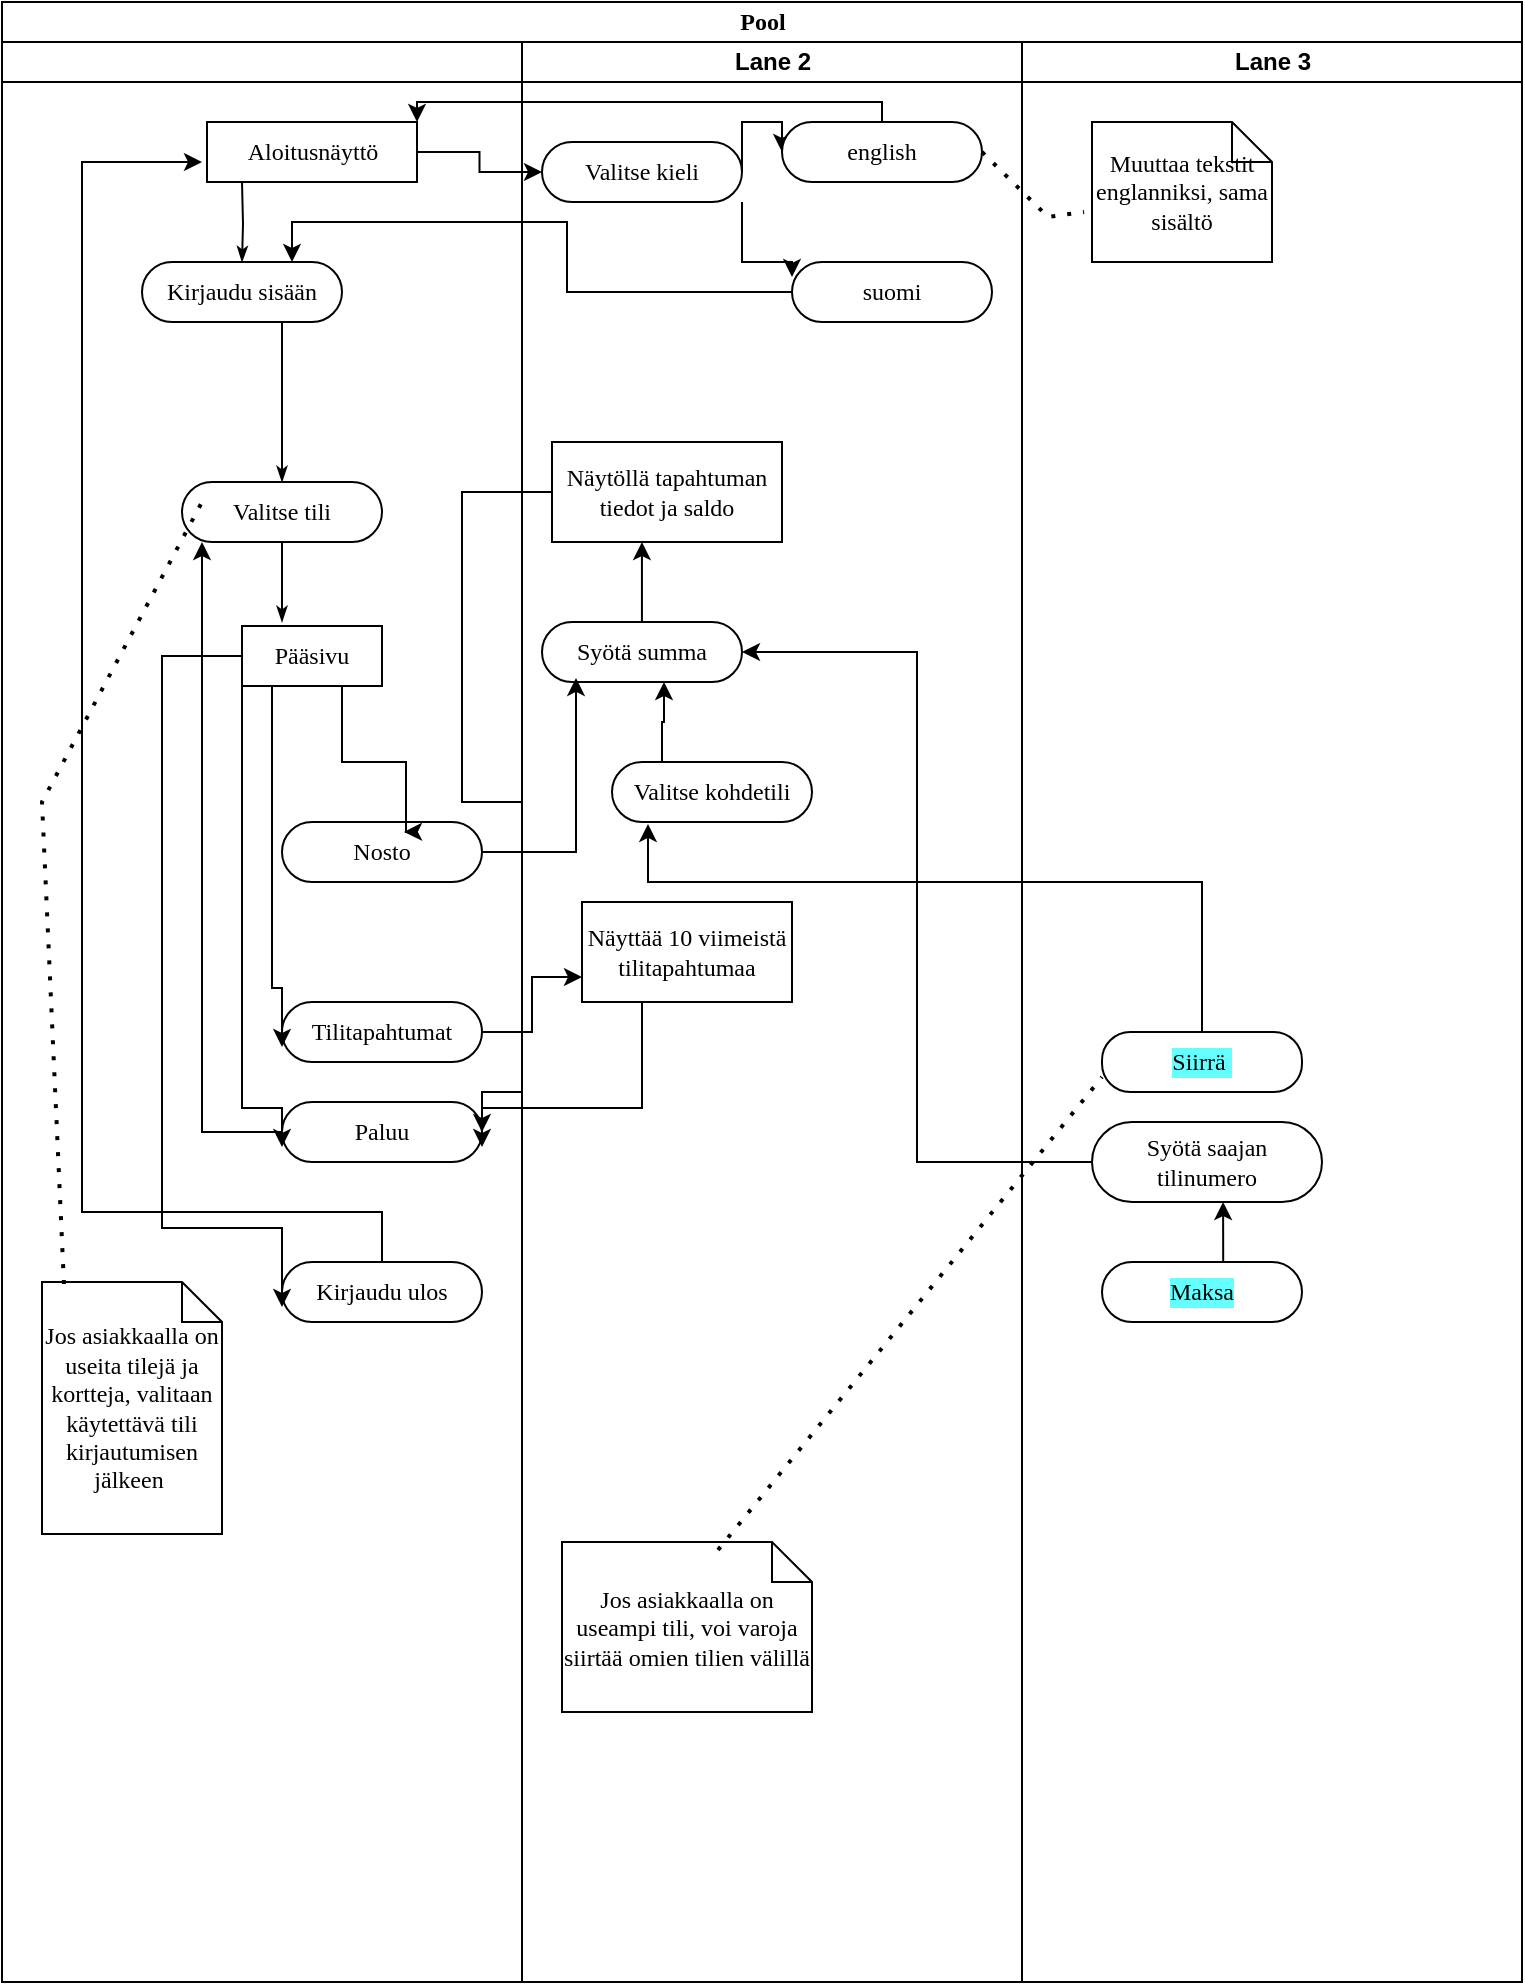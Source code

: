<mxfile version="26.0.5">
  <diagram name="Page-1" id="0783ab3e-0a74-02c8-0abd-f7b4e66b4bec">
    <mxGraphModel dx="1434" dy="866" grid="1" gridSize="10" guides="1" tooltips="1" connect="1" arrows="1" fold="1" page="1" pageScale="1" pageWidth="850" pageHeight="1100" background="none" math="0" shadow="0">
      <root>
        <mxCell id="0" />
        <mxCell id="1" parent="0" />
        <mxCell id="1c1d494c118603dd-1" value="Pool" style="swimlane;html=1;childLayout=stackLayout;startSize=20;rounded=0;shadow=0;comic=0;labelBackgroundColor=none;strokeWidth=1;fontFamily=Verdana;fontSize=12;align=center;" parent="1" vertex="1">
          <mxGeometry x="40" y="10" width="760" height="990" as="geometry" />
        </mxCell>
        <mxCell id="1c1d494c118603dd-2" value="" style="swimlane;html=1;startSize=20;" parent="1c1d494c118603dd-1" vertex="1">
          <mxGeometry y="20" width="260" height="970" as="geometry" />
        </mxCell>
        <mxCell id="1c1d494c118603dd-34" style="edgeStyle=none;rounded=0;html=1;labelBackgroundColor=none;startArrow=none;startFill=0;startSize=5;endArrow=classicThin;endFill=1;endSize=5;jettySize=auto;orthogonalLoop=1;strokeWidth=1;fontFamily=Verdana;fontSize=12;" parent="1c1d494c118603dd-2" source="1c1d494c118603dd-6" edge="1">
          <mxGeometry relative="1" as="geometry">
            <mxPoint x="140" y="290" as="targetPoint" />
          </mxGeometry>
        </mxCell>
        <mxCell id="1c1d494c118603dd-6" value="Valitse tili" style="rounded=1;whiteSpace=wrap;html=1;shadow=0;comic=0;labelBackgroundColor=none;strokeWidth=1;fontFamily=Verdana;fontSize=12;align=center;arcSize=50;" parent="1c1d494c118603dd-2" vertex="1">
          <mxGeometry x="90" y="220" width="100" height="30" as="geometry" />
        </mxCell>
        <mxCell id="1c1d494c118603dd-7" value="Tilitapahtumat" style="rounded=1;whiteSpace=wrap;html=1;shadow=0;comic=0;labelBackgroundColor=none;strokeWidth=1;fontFamily=Verdana;fontSize=12;align=center;arcSize=50;" parent="1c1d494c118603dd-2" vertex="1">
          <mxGeometry x="140" y="480" width="100" height="30" as="geometry" />
        </mxCell>
        <mxCell id="1c1d494c118603dd-21" value="Jos asiakkaalla on useita tilejä ja kortteja, valitaan käytettävä tili kirjautumisen jälkeen&amp;nbsp;" style="shape=note;whiteSpace=wrap;html=1;rounded=0;shadow=0;comic=0;labelBackgroundColor=none;strokeWidth=1;fontFamily=Verdana;fontSize=12;align=center;size=20;" parent="1c1d494c118603dd-2" vertex="1">
          <mxGeometry x="20" y="620" width="90" height="126" as="geometry" />
        </mxCell>
        <mxCell id="60571a20871a0731-8" value="Kirjaudu sisään" style="rounded=1;whiteSpace=wrap;html=1;shadow=0;comic=0;labelBackgroundColor=none;strokeWidth=1;fontFamily=Verdana;fontSize=12;align=center;arcSize=50;" parent="1c1d494c118603dd-2" vertex="1">
          <mxGeometry x="70" y="110" width="100" height="30" as="geometry" />
        </mxCell>
        <mxCell id="1c1d494c118603dd-27" style="edgeStyle=orthogonalEdgeStyle;rounded=0;html=1;labelBackgroundColor=none;startArrow=none;startFill=0;startSize=5;endArrow=classicThin;endFill=1;endSize=5;jettySize=auto;orthogonalLoop=1;strokeWidth=1;fontFamily=Verdana;fontSize=12" parent="1c1d494c118603dd-2" target="60571a20871a0731-8" edge="1">
          <mxGeometry relative="1" as="geometry">
            <mxPoint x="120" y="70" as="sourcePoint" />
          </mxGeometry>
        </mxCell>
        <mxCell id="1c1d494c118603dd-28" style="edgeStyle=orthogonalEdgeStyle;rounded=0;html=1;entryX=0.5;entryY=0;labelBackgroundColor=none;startArrow=none;startFill=0;startSize=5;endArrow=classicThin;endFill=1;endSize=5;jettySize=auto;orthogonalLoop=1;strokeWidth=1;fontFamily=Verdana;fontSize=12;entryDx=0;entryDy=0;" parent="1c1d494c118603dd-2" source="60571a20871a0731-8" target="1c1d494c118603dd-6" edge="1">
          <mxGeometry relative="1" as="geometry">
            <Array as="points">
              <mxPoint x="140" y="160" />
              <mxPoint x="140" y="160" />
            </Array>
            <mxPoint x="353.5" y="160" as="targetPoint" />
          </mxGeometry>
        </mxCell>
        <mxCell id="1c1d494c118603dd-5" value="Nosto" style="rounded=1;whiteSpace=wrap;html=1;shadow=0;comic=0;labelBackgroundColor=none;strokeWidth=1;fontFamily=Verdana;fontSize=12;align=center;arcSize=50;" parent="1c1d494c118603dd-2" vertex="1">
          <mxGeometry x="140" y="390" width="100" height="30" as="geometry" />
        </mxCell>
        <mxCell id="5cxWj7lu7yWEpYEgH8YU-16" style="edgeStyle=orthogonalEdgeStyle;rounded=0;orthogonalLoop=1;jettySize=auto;html=1;entryX=0;entryY=0.75;entryDx=0;entryDy=0;entryPerimeter=0;" edge="1" parent="1c1d494c118603dd-2" source="5cxWj7lu7yWEpYEgH8YU-1">
          <mxGeometry relative="1" as="geometry">
            <mxPoint x="100" y="60" as="targetPoint" />
            <Array as="points">
              <mxPoint x="40" y="585" />
              <mxPoint x="40" y="60" />
            </Array>
          </mxGeometry>
        </mxCell>
        <mxCell id="5cxWj7lu7yWEpYEgH8YU-1" value="Kirjaudu ulos" style="rounded=1;whiteSpace=wrap;html=1;shadow=0;comic=0;labelBackgroundColor=none;strokeWidth=1;fontFamily=Verdana;fontSize=12;align=center;arcSize=50;" vertex="1" parent="1c1d494c118603dd-2">
          <mxGeometry x="140" y="610" width="100" height="30" as="geometry" />
        </mxCell>
        <mxCell id="5cxWj7lu7yWEpYEgH8YU-8" style="edgeStyle=orthogonalEdgeStyle;rounded=0;orthogonalLoop=1;jettySize=auto;html=1;exitX=0;exitY=0.5;exitDx=0;exitDy=0;entryX=0.1;entryY=1;entryDx=0;entryDy=0;entryPerimeter=0;" edge="1" parent="1c1d494c118603dd-2" source="5cxWj7lu7yWEpYEgH8YU-2" target="1c1d494c118603dd-6">
          <mxGeometry relative="1" as="geometry">
            <mxPoint x="110" y="330" as="targetPoint" />
          </mxGeometry>
        </mxCell>
        <mxCell id="5cxWj7lu7yWEpYEgH8YU-2" value="Paluu" style="rounded=1;whiteSpace=wrap;html=1;shadow=0;comic=0;labelBackgroundColor=none;strokeWidth=1;fontFamily=Verdana;fontSize=12;align=center;arcSize=50;" vertex="1" parent="1c1d494c118603dd-2">
          <mxGeometry x="140" y="530" width="100" height="30" as="geometry" />
        </mxCell>
        <mxCell id="5cxWj7lu7yWEpYEgH8YU-10" style="edgeStyle=orthogonalEdgeStyle;rounded=0;orthogonalLoop=1;jettySize=auto;html=1;entryX=0;entryY=0.75;entryDx=0;entryDy=0;" edge="1" parent="1c1d494c118603dd-2" source="5cxWj7lu7yWEpYEgH8YU-3" target="1c1d494c118603dd-7">
          <mxGeometry relative="1" as="geometry">
            <Array as="points">
              <mxPoint x="135" y="473" />
            </Array>
          </mxGeometry>
        </mxCell>
        <mxCell id="5cxWj7lu7yWEpYEgH8YU-11" style="edgeStyle=orthogonalEdgeStyle;rounded=0;orthogonalLoop=1;jettySize=auto;html=1;entryX=0;entryY=0.75;entryDx=0;entryDy=0;" edge="1" parent="1c1d494c118603dd-2" source="5cxWj7lu7yWEpYEgH8YU-3" target="5cxWj7lu7yWEpYEgH8YU-2">
          <mxGeometry relative="1" as="geometry">
            <Array as="points">
              <mxPoint x="120" y="533" />
            </Array>
          </mxGeometry>
        </mxCell>
        <mxCell id="5cxWj7lu7yWEpYEgH8YU-12" style="edgeStyle=orthogonalEdgeStyle;rounded=0;orthogonalLoop=1;jettySize=auto;html=1;entryX=0;entryY=0.75;entryDx=0;entryDy=0;exitX=0;exitY=0.5;exitDx=0;exitDy=0;" edge="1" parent="1c1d494c118603dd-2" source="5cxWj7lu7yWEpYEgH8YU-3" target="5cxWj7lu7yWEpYEgH8YU-1">
          <mxGeometry relative="1" as="geometry">
            <mxPoint x="75" y="322" as="sourcePoint" />
            <mxPoint x="80" y="592.5" as="targetPoint" />
            <Array as="points">
              <mxPoint x="80" y="307" />
              <mxPoint x="80" y="593" />
            </Array>
          </mxGeometry>
        </mxCell>
        <mxCell id="5cxWj7lu7yWEpYEgH8YU-3" value="Pääsivu" style="rounded=0;whiteSpace=wrap;html=1;shadow=0;comic=0;labelBackgroundColor=none;strokeWidth=1;fontFamily=Verdana;fontSize=12;align=center;arcSize=50;" vertex="1" parent="1c1d494c118603dd-2">
          <mxGeometry x="120" y="292" width="70" height="30" as="geometry" />
        </mxCell>
        <mxCell id="5cxWj7lu7yWEpYEgH8YU-6" style="edgeStyle=orthogonalEdgeStyle;rounded=0;orthogonalLoop=1;jettySize=auto;html=1;exitX=0.5;exitY=1;exitDx=0;exitDy=0;" edge="1" parent="1c1d494c118603dd-2" source="5cxWj7lu7yWEpYEgH8YU-1" target="5cxWj7lu7yWEpYEgH8YU-1">
          <mxGeometry relative="1" as="geometry" />
        </mxCell>
        <mxCell id="5cxWj7lu7yWEpYEgH8YU-9" style="edgeStyle=orthogonalEdgeStyle;rounded=0;orthogonalLoop=1;jettySize=auto;html=1;entryX=0.61;entryY=0.167;entryDx=0;entryDy=0;entryPerimeter=0;exitX=0.5;exitY=1;exitDx=0;exitDy=0;" edge="1" parent="1c1d494c118603dd-2" source="5cxWj7lu7yWEpYEgH8YU-3" target="1c1d494c118603dd-5">
          <mxGeometry relative="1" as="geometry">
            <mxPoint x="140" y="340" as="sourcePoint" />
            <Array as="points">
              <mxPoint x="170" y="322" />
              <mxPoint x="170" y="360" />
              <mxPoint x="202" y="360" />
            </Array>
          </mxGeometry>
        </mxCell>
        <mxCell id="5cxWj7lu7yWEpYEgH8YU-18" value="" style="endArrow=none;dashed=1;html=1;dashPattern=1 3;strokeWidth=2;rounded=0;exitX=0.122;exitY=0.008;exitDx=0;exitDy=0;exitPerimeter=0;" edge="1" parent="1c1d494c118603dd-2" source="1c1d494c118603dd-21">
          <mxGeometry width="50" height="50" relative="1" as="geometry">
            <mxPoint x="50" y="280" as="sourcePoint" />
            <mxPoint x="100" y="230" as="targetPoint" />
            <Array as="points">
              <mxPoint x="20" y="380" />
            </Array>
          </mxGeometry>
        </mxCell>
        <mxCell id="5cxWj7lu7yWEpYEgH8YU-25" value="Aloitusnäyttö" style="rounded=0;whiteSpace=wrap;html=1;shadow=0;comic=0;labelBackgroundColor=none;strokeWidth=1;fontFamily=Verdana;fontSize=12;align=center;arcSize=50;" vertex="1" parent="1c1d494c118603dd-2">
          <mxGeometry x="102.5" y="40" width="105" height="30" as="geometry" />
        </mxCell>
        <mxCell id="1c1d494c118603dd-3" value="Lane 2" style="swimlane;html=1;startSize=20;" parent="1c1d494c118603dd-1" vertex="1">
          <mxGeometry x="260" y="20" width="250" height="970" as="geometry" />
        </mxCell>
        <mxCell id="1c1d494c118603dd-11" value="Syötä summa" style="rounded=1;whiteSpace=wrap;html=1;shadow=0;comic=0;labelBackgroundColor=none;strokeWidth=1;fontFamily=Verdana;fontSize=12;align=center;arcSize=50;" parent="1c1d494c118603dd-3" vertex="1">
          <mxGeometry x="10" y="290" width="100" height="30" as="geometry" />
        </mxCell>
        <mxCell id="1c1d494c118603dd-14" value="Näyttää 10 viimeistä tilitapahtumaa" style="rounded=0;whiteSpace=wrap;html=1;shadow=0;comic=0;labelBackgroundColor=none;strokeWidth=1;fontFamily=Verdana;fontSize=12;align=center;arcSize=50;" parent="1c1d494c118603dd-3" vertex="1">
          <mxGeometry x="30" y="430" width="105" height="50" as="geometry" />
        </mxCell>
        <mxCell id="5cxWj7lu7yWEpYEgH8YU-20" value="Näytöllä tapahtuman tiedot ja saldo" style="rounded=0;whiteSpace=wrap;html=1;shadow=0;comic=0;labelBackgroundColor=none;strokeWidth=1;fontFamily=Verdana;fontSize=12;align=center;arcSize=50;" vertex="1" parent="1c1d494c118603dd-3">
          <mxGeometry x="15" y="200" width="115" height="50" as="geometry" />
        </mxCell>
        <mxCell id="5cxWj7lu7yWEpYEgH8YU-21" style="edgeStyle=orthogonalEdgeStyle;rounded=0;orthogonalLoop=1;jettySize=auto;html=1;entryX=0.391;entryY=1;entryDx=0;entryDy=0;entryPerimeter=0;" edge="1" parent="1c1d494c118603dd-3" source="1c1d494c118603dd-11" target="5cxWj7lu7yWEpYEgH8YU-20">
          <mxGeometry relative="1" as="geometry" />
        </mxCell>
        <mxCell id="1c1d494c118603dd-22" value="Jos asiakkaalla on useampi tili, voi varoja siirtää omien tilien välillä" style="shape=note;whiteSpace=wrap;html=1;rounded=0;shadow=0;comic=0;labelBackgroundColor=none;strokeWidth=1;fontFamily=Verdana;fontSize=12;align=center;size=20;" parent="1c1d494c118603dd-3" vertex="1">
          <mxGeometry x="20" y="750" width="125" height="85" as="geometry" />
        </mxCell>
        <mxCell id="5cxWj7lu7yWEpYEgH8YU-27" value="Valitse kohdetili" style="rounded=1;whiteSpace=wrap;html=1;shadow=0;comic=0;labelBackgroundColor=none;strokeWidth=1;fontFamily=Verdana;fontSize=12;align=center;arcSize=50;" vertex="1" parent="1c1d494c118603dd-3">
          <mxGeometry x="45" y="360" width="100" height="30" as="geometry" />
        </mxCell>
        <mxCell id="5cxWj7lu7yWEpYEgH8YU-30" style="edgeStyle=orthogonalEdgeStyle;rounded=0;orthogonalLoop=1;jettySize=auto;html=1;exitX=0.25;exitY=0;exitDx=0;exitDy=0;entryX=0.61;entryY=1;entryDx=0;entryDy=0;entryPerimeter=0;" edge="1" parent="1c1d494c118603dd-3" source="5cxWj7lu7yWEpYEgH8YU-27" target="1c1d494c118603dd-11">
          <mxGeometry relative="1" as="geometry" />
        </mxCell>
        <mxCell id="5cxWj7lu7yWEpYEgH8YU-40" style="edgeStyle=orthogonalEdgeStyle;rounded=0;orthogonalLoop=1;jettySize=auto;html=1;exitX=1;exitY=0.5;exitDx=0;exitDy=0;entryX=0;entryY=0.5;entryDx=0;entryDy=0;" edge="1" parent="1c1d494c118603dd-3" source="5cxWj7lu7yWEpYEgH8YU-35" target="5cxWj7lu7yWEpYEgH8YU-37">
          <mxGeometry relative="1" as="geometry">
            <Array as="points">
              <mxPoint x="110" y="40" />
              <mxPoint x="130" y="40" />
            </Array>
          </mxGeometry>
        </mxCell>
        <mxCell id="5cxWj7lu7yWEpYEgH8YU-42" style="edgeStyle=orthogonalEdgeStyle;rounded=0;orthogonalLoop=1;jettySize=auto;html=1;entryX=0;entryY=0.25;entryDx=0;entryDy=0;" edge="1" parent="1c1d494c118603dd-3" source="5cxWj7lu7yWEpYEgH8YU-35" target="5cxWj7lu7yWEpYEgH8YU-38">
          <mxGeometry relative="1" as="geometry">
            <Array as="points">
              <mxPoint x="110" y="110" />
              <mxPoint x="135" y="110" />
            </Array>
          </mxGeometry>
        </mxCell>
        <mxCell id="5cxWj7lu7yWEpYEgH8YU-35" value="Valitse kieli" style="rounded=1;whiteSpace=wrap;html=1;shadow=0;comic=0;labelBackgroundColor=none;strokeWidth=1;fontFamily=Verdana;fontSize=12;align=center;arcSize=50;" vertex="1" parent="1c1d494c118603dd-3">
          <mxGeometry x="10" y="50" width="100" height="30" as="geometry" />
        </mxCell>
        <mxCell id="5cxWj7lu7yWEpYEgH8YU-37" value="english" style="rounded=1;whiteSpace=wrap;html=1;shadow=0;comic=0;labelBackgroundColor=none;strokeWidth=1;fontFamily=Verdana;fontSize=12;align=center;arcSize=50;" vertex="1" parent="1c1d494c118603dd-3">
          <mxGeometry x="130" y="40" width="100" height="30" as="geometry" />
        </mxCell>
        <mxCell id="5cxWj7lu7yWEpYEgH8YU-38" value="suomi" style="rounded=1;whiteSpace=wrap;html=1;shadow=0;comic=0;labelBackgroundColor=none;strokeWidth=1;fontFamily=Verdana;fontSize=12;align=center;arcSize=50;" vertex="1" parent="1c1d494c118603dd-3">
          <mxGeometry x="135" y="110" width="100" height="30" as="geometry" />
        </mxCell>
        <mxCell id="1c1d494c118603dd-4" value="Lane 3" style="swimlane;html=1;startSize=20;" parent="1c1d494c118603dd-1" vertex="1">
          <mxGeometry x="510" y="20" width="250" height="970" as="geometry" />
        </mxCell>
        <mxCell id="5cxWj7lu7yWEpYEgH8YU-29" value="Maksa" style="rounded=1;whiteSpace=wrap;html=1;shadow=0;comic=0;labelBackgroundColor=#66FFFF;strokeWidth=1;fontFamily=Verdana;fontSize=12;align=center;arcSize=50;" vertex="1" parent="1c1d494c118603dd-4">
          <mxGeometry x="40" y="610" width="100" height="30" as="geometry" />
        </mxCell>
        <mxCell id="5cxWj7lu7yWEpYEgH8YU-31" value="Syötä saajan tilinumero" style="rounded=1;whiteSpace=wrap;html=1;shadow=0;comic=0;labelBackgroundColor=none;strokeWidth=1;fontFamily=Verdana;fontSize=12;align=center;arcSize=50;" vertex="1" parent="1c1d494c118603dd-4">
          <mxGeometry x="35" y="540" width="115" height="40" as="geometry" />
        </mxCell>
        <mxCell id="5cxWj7lu7yWEpYEgH8YU-32" style="edgeStyle=orthogonalEdgeStyle;rounded=0;orthogonalLoop=1;jettySize=auto;html=1;exitX=0.5;exitY=0;exitDx=0;exitDy=0;entryX=0.57;entryY=1;entryDx=0;entryDy=0;entryPerimeter=0;" edge="1" parent="1c1d494c118603dd-4" source="5cxWj7lu7yWEpYEgH8YU-29" target="5cxWj7lu7yWEpYEgH8YU-31">
          <mxGeometry relative="1" as="geometry" />
        </mxCell>
        <mxCell id="5cxWj7lu7yWEpYEgH8YU-23" value="Siirrä&amp;nbsp;" style="rounded=1;whiteSpace=wrap;html=1;shadow=0;comic=0;labelBackgroundColor=#66FFFF;strokeWidth=1;fontFamily=Verdana;fontSize=12;align=center;arcSize=47;" vertex="1" parent="1c1d494c118603dd-4">
          <mxGeometry x="40" y="495" width="100" height="30" as="geometry" />
        </mxCell>
        <mxCell id="5cxWj7lu7yWEpYEgH8YU-44" value="Muuttaa tekstit englanniksi, sama sisältö" style="shape=note;whiteSpace=wrap;html=1;rounded=0;shadow=0;comic=0;labelBackgroundColor=none;strokeWidth=1;fontFamily=Verdana;fontSize=12;align=center;size=20;" vertex="1" parent="1c1d494c118603dd-4">
          <mxGeometry x="35" y="40" width="90" height="70" as="geometry" />
        </mxCell>
        <mxCell id="5cxWj7lu7yWEpYEgH8YU-13" style="edgeStyle=orthogonalEdgeStyle;rounded=0;orthogonalLoop=1;jettySize=auto;html=1;entryX=0.17;entryY=0.933;entryDx=0;entryDy=0;entryPerimeter=0;" edge="1" parent="1c1d494c118603dd-1" source="1c1d494c118603dd-5" target="1c1d494c118603dd-11">
          <mxGeometry relative="1" as="geometry" />
        </mxCell>
        <mxCell id="5cxWj7lu7yWEpYEgH8YU-15" style="edgeStyle=orthogonalEdgeStyle;rounded=0;orthogonalLoop=1;jettySize=auto;html=1;entryX=0;entryY=0.75;entryDx=0;entryDy=0;" edge="1" parent="1c1d494c118603dd-1" source="1c1d494c118603dd-7" target="1c1d494c118603dd-14">
          <mxGeometry relative="1" as="geometry">
            <mxPoint x="270" y="485" as="targetPoint" />
          </mxGeometry>
        </mxCell>
        <mxCell id="5cxWj7lu7yWEpYEgH8YU-19" style="edgeStyle=orthogonalEdgeStyle;rounded=0;orthogonalLoop=1;jettySize=auto;html=1;entryX=1;entryY=0.75;entryDx=0;entryDy=0;" edge="1" parent="1c1d494c118603dd-1" source="1c1d494c118603dd-14" target="5cxWj7lu7yWEpYEgH8YU-2">
          <mxGeometry relative="1" as="geometry">
            <Array as="points">
              <mxPoint x="320" y="553" />
            </Array>
          </mxGeometry>
        </mxCell>
        <mxCell id="5cxWj7lu7yWEpYEgH8YU-22" style="edgeStyle=orthogonalEdgeStyle;rounded=0;orthogonalLoop=1;jettySize=auto;html=1;entryX=1;entryY=0.5;entryDx=0;entryDy=0;" edge="1" parent="1c1d494c118603dd-1" source="5cxWj7lu7yWEpYEgH8YU-20" target="5cxWj7lu7yWEpYEgH8YU-2">
          <mxGeometry relative="1" as="geometry">
            <Array as="points">
              <mxPoint x="230" y="245" />
              <mxPoint x="230" y="400" />
              <mxPoint x="260" y="400" />
              <mxPoint x="260" y="545" />
            </Array>
          </mxGeometry>
        </mxCell>
        <mxCell id="5cxWj7lu7yWEpYEgH8YU-26" value="" style="endArrow=none;dashed=1;html=1;dashPattern=1 3;strokeWidth=2;rounded=0;exitX=0.624;exitY=0.047;exitDx=0;exitDy=0;exitPerimeter=0;entryX=0;entryY=0.75;entryDx=0;entryDy=0;" edge="1" parent="1c1d494c118603dd-1" source="1c1d494c118603dd-22" target="5cxWj7lu7yWEpYEgH8YU-23">
          <mxGeometry width="50" height="50" relative="1" as="geometry">
            <mxPoint x="360" y="500" as="sourcePoint" />
            <mxPoint x="650" y="540" as="targetPoint" />
          </mxGeometry>
        </mxCell>
        <mxCell id="5cxWj7lu7yWEpYEgH8YU-28" style="edgeStyle=orthogonalEdgeStyle;rounded=0;orthogonalLoop=1;jettySize=auto;html=1;entryX=0.18;entryY=1.033;entryDx=0;entryDy=0;entryPerimeter=0;" edge="1" parent="1c1d494c118603dd-1" source="5cxWj7lu7yWEpYEgH8YU-23" target="5cxWj7lu7yWEpYEgH8YU-27">
          <mxGeometry relative="1" as="geometry">
            <Array as="points">
              <mxPoint x="600" y="440" />
              <mxPoint x="323" y="440" />
            </Array>
          </mxGeometry>
        </mxCell>
        <mxCell id="5cxWj7lu7yWEpYEgH8YU-33" style="edgeStyle=orthogonalEdgeStyle;rounded=0;orthogonalLoop=1;jettySize=auto;html=1;entryX=1;entryY=0.5;entryDx=0;entryDy=0;" edge="1" parent="1c1d494c118603dd-1" source="5cxWj7lu7yWEpYEgH8YU-31" target="1c1d494c118603dd-11">
          <mxGeometry relative="1" as="geometry" />
        </mxCell>
        <mxCell id="5cxWj7lu7yWEpYEgH8YU-36" value="" style="edgeStyle=orthogonalEdgeStyle;rounded=0;orthogonalLoop=1;jettySize=auto;html=1;" edge="1" parent="1c1d494c118603dd-1" source="5cxWj7lu7yWEpYEgH8YU-25" target="5cxWj7lu7yWEpYEgH8YU-35">
          <mxGeometry relative="1" as="geometry" />
        </mxCell>
        <mxCell id="5cxWj7lu7yWEpYEgH8YU-39" value="" style="edgeStyle=orthogonalEdgeStyle;rounded=0;orthogonalLoop=1;jettySize=auto;html=1;entryX=0.75;entryY=0;entryDx=0;entryDy=0;" edge="1" parent="1c1d494c118603dd-1" source="5cxWj7lu7yWEpYEgH8YU-38" target="60571a20871a0731-8">
          <mxGeometry relative="1" as="geometry" />
        </mxCell>
        <mxCell id="5cxWj7lu7yWEpYEgH8YU-43" style="edgeStyle=orthogonalEdgeStyle;rounded=0;orthogonalLoop=1;jettySize=auto;html=1;entryX=1;entryY=0;entryDx=0;entryDy=0;" edge="1" parent="1c1d494c118603dd-1" source="5cxWj7lu7yWEpYEgH8YU-37" target="5cxWj7lu7yWEpYEgH8YU-25">
          <mxGeometry relative="1" as="geometry">
            <Array as="points">
              <mxPoint x="440" y="50" />
              <mxPoint x="208" y="50" />
            </Array>
          </mxGeometry>
        </mxCell>
        <mxCell id="5cxWj7lu7yWEpYEgH8YU-45" value="" style="endArrow=none;dashed=1;html=1;dashPattern=1 3;strokeWidth=2;rounded=0;entryX=-0.044;entryY=0.643;entryDx=0;entryDy=0;entryPerimeter=0;exitX=1;exitY=0.5;exitDx=0;exitDy=0;" edge="1" parent="1c1d494c118603dd-1" source="5cxWj7lu7yWEpYEgH8YU-37" target="5cxWj7lu7yWEpYEgH8YU-44">
          <mxGeometry width="50" height="50" relative="1" as="geometry">
            <mxPoint x="623.02" y="-200" as="sourcePoint" />
            <mxPoint x="681.98" y="-180.5" as="targetPoint" />
            <Array as="points">
              <mxPoint x="523.02" y="107.5" />
            </Array>
          </mxGeometry>
        </mxCell>
      </root>
    </mxGraphModel>
  </diagram>
</mxfile>
